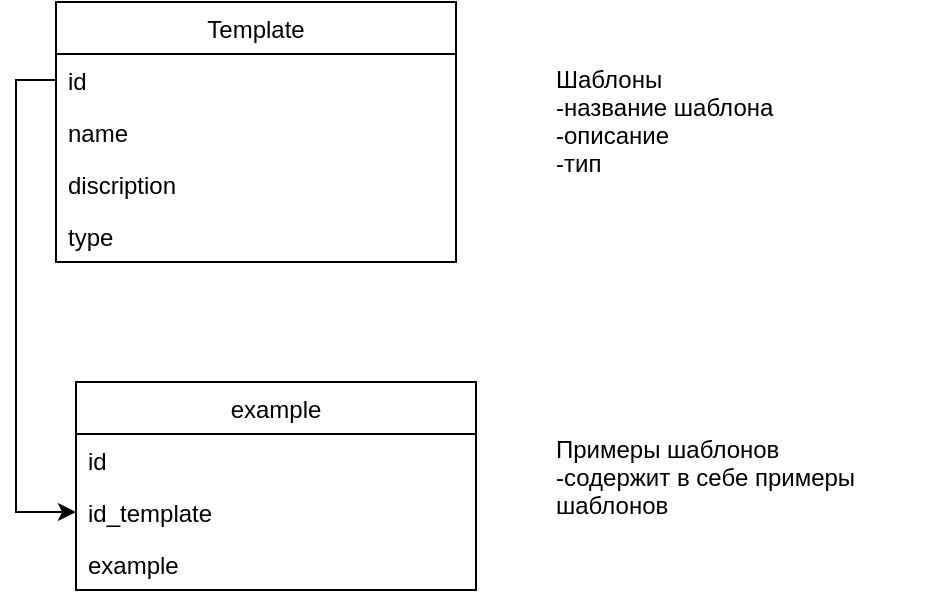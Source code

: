 <mxfile version="14.4.2" type="github">
  <diagram id="nlYkluzbTXRTZZj3MVnF" name="Page-1">
    <mxGraphModel dx="1422" dy="785" grid="1" gridSize="10" guides="1" tooltips="1" connect="1" arrows="1" fold="1" page="1" pageScale="1" pageWidth="827" pageHeight="1169" math="0" shadow="0">
      <root>
        <mxCell id="0" />
        <mxCell id="1" parent="0" />
        <object label="Template" id="90SWH0EI2knVfNKl-4xq-4">
          <mxCell style="swimlane;fontStyle=0;childLayout=stackLayout;horizontal=1;startSize=26;horizontalStack=0;resizeParent=1;resizeParentMax=0;resizeLast=0;collapsible=1;marginBottom=0;shadow=0;rotation=0;fillColor=none;flipH=0;flipV=0;direction=east;" vertex="1" parent="1">
            <mxGeometry x="70" y="90" width="200" height="130" as="geometry">
              <mxRectangle x="30" y="60" width="80" height="26" as="alternateBounds" />
            </mxGeometry>
          </mxCell>
        </object>
        <mxCell id="90SWH0EI2knVfNKl-4xq-5" value="id" style="text;strokeColor=none;fillColor=none;align=left;verticalAlign=top;spacingLeft=4;spacingRight=4;overflow=hidden;rotatable=0;points=[[0,0.5],[1,0.5]];portConstraint=eastwest;rotation=0;" vertex="1" parent="90SWH0EI2knVfNKl-4xq-4">
          <mxGeometry y="26" width="200" height="26" as="geometry" />
        </mxCell>
        <mxCell id="90SWH0EI2knVfNKl-4xq-6" value="name" style="text;strokeColor=none;fillColor=none;align=left;verticalAlign=top;spacingLeft=4;spacingRight=4;overflow=hidden;rotatable=0;points=[[0,0.5],[1,0.5]];portConstraint=eastwest;rotation=0;" vertex="1" parent="90SWH0EI2knVfNKl-4xq-4">
          <mxGeometry y="52" width="200" height="26" as="geometry" />
        </mxCell>
        <mxCell id="90SWH0EI2knVfNKl-4xq-7" value="discription" style="text;strokeColor=none;fillColor=none;align=left;verticalAlign=top;spacingLeft=4;spacingRight=4;overflow=hidden;rotatable=0;points=[[0,0.5],[1,0.5]];portConstraint=eastwest;rotation=0;" vertex="1" parent="90SWH0EI2knVfNKl-4xq-4">
          <mxGeometry y="78" width="200" height="26" as="geometry" />
        </mxCell>
        <mxCell id="90SWH0EI2knVfNKl-4xq-16" value="type" style="text;strokeColor=none;fillColor=none;align=left;verticalAlign=top;spacingLeft=4;spacingRight=4;overflow=hidden;rotatable=0;points=[[0,0.5],[1,0.5]];portConstraint=eastwest;rotation=0;" vertex="1" parent="90SWH0EI2knVfNKl-4xq-4">
          <mxGeometry y="104" width="200" height="26" as="geometry" />
        </mxCell>
        <mxCell id="90SWH0EI2knVfNKl-4xq-17" value="Шаблоны&#xa;-название шаблона&#xa;-описание&#xa;-тип" style="text;strokeColor=none;fillColor=none;align=left;verticalAlign=top;spacingLeft=4;spacingRight=4;overflow=hidden;rotatable=0;points=[[0,0.5],[1,0.5]];portConstraint=eastwest;rotation=0;" vertex="1" parent="1">
          <mxGeometry x="314" y="115" width="200" height="80" as="geometry" />
        </mxCell>
        <object label="example" id="90SWH0EI2knVfNKl-4xq-18">
          <mxCell style="swimlane;fontStyle=0;childLayout=stackLayout;horizontal=1;startSize=26;horizontalStack=0;resizeParent=1;resizeParentMax=0;resizeLast=0;collapsible=1;marginBottom=0;shadow=0;rotation=0;fillColor=none;flipH=0;flipV=0;direction=east;" vertex="1" parent="1">
            <mxGeometry x="80" y="280" width="200" height="104" as="geometry">
              <mxRectangle x="30" y="60" width="80" height="26" as="alternateBounds" />
            </mxGeometry>
          </mxCell>
        </object>
        <mxCell id="90SWH0EI2knVfNKl-4xq-25" value="id" style="text;strokeColor=none;fillColor=none;align=left;verticalAlign=top;spacingLeft=4;spacingRight=4;overflow=hidden;rotatable=0;points=[[0,0.5],[1,0.5]];portConstraint=eastwest;rotation=0;" vertex="1" parent="90SWH0EI2knVfNKl-4xq-18">
          <mxGeometry y="26" width="200" height="26" as="geometry" />
        </mxCell>
        <mxCell id="90SWH0EI2knVfNKl-4xq-19" value="id_template" style="text;strokeColor=none;fillColor=none;align=left;verticalAlign=top;spacingLeft=4;spacingRight=4;overflow=hidden;rotatable=0;points=[[0,0.5],[1,0.5]];portConstraint=eastwest;rotation=0;" vertex="1" parent="90SWH0EI2knVfNKl-4xq-18">
          <mxGeometry y="52" width="200" height="26" as="geometry" />
        </mxCell>
        <mxCell id="90SWH0EI2knVfNKl-4xq-20" value="example" style="text;strokeColor=none;fillColor=none;align=left;verticalAlign=top;spacingLeft=4;spacingRight=4;overflow=hidden;rotatable=0;points=[[0,0.5],[1,0.5]];portConstraint=eastwest;rotation=0;" vertex="1" parent="90SWH0EI2knVfNKl-4xq-18">
          <mxGeometry y="78" width="200" height="26" as="geometry" />
        </mxCell>
        <mxCell id="90SWH0EI2knVfNKl-4xq-24" style="edgeStyle=orthogonalEdgeStyle;rounded=0;orthogonalLoop=1;jettySize=auto;html=1;exitX=0;exitY=0.5;exitDx=0;exitDy=0;entryX=0;entryY=0.5;entryDx=0;entryDy=0;" edge="1" parent="1" source="90SWH0EI2knVfNKl-4xq-5" target="90SWH0EI2knVfNKl-4xq-19">
          <mxGeometry relative="1" as="geometry" />
        </mxCell>
        <mxCell id="90SWH0EI2knVfNKl-4xq-26" value="Примеры шаблонов&#xa;-содержит в себе примеры&#xa;шаблонов" style="text;strokeColor=none;fillColor=none;align=left;verticalAlign=top;spacingLeft=4;spacingRight=4;overflow=hidden;rotatable=0;points=[[0,0.5],[1,0.5]];portConstraint=eastwest;rotation=0;" vertex="1" parent="1">
          <mxGeometry x="314" y="300" width="200" height="80" as="geometry" />
        </mxCell>
      </root>
    </mxGraphModel>
  </diagram>
</mxfile>
